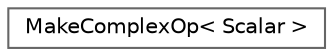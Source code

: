 digraph "类继承关系图"
{
 // LATEX_PDF_SIZE
  bgcolor="transparent";
  edge [fontname=Helvetica,fontsize=10,labelfontname=Helvetica,labelfontsize=10];
  node [fontname=Helvetica,fontsize=10,shape=box,height=0.2,width=0.4];
  rankdir="LR";
  Node0 [id="Node000000",label="MakeComplexOp\< Scalar \>",height=0.2,width=0.4,color="grey40", fillcolor="white", style="filled",URL="$struct_make_complex_op.html",tooltip=" "];
}
